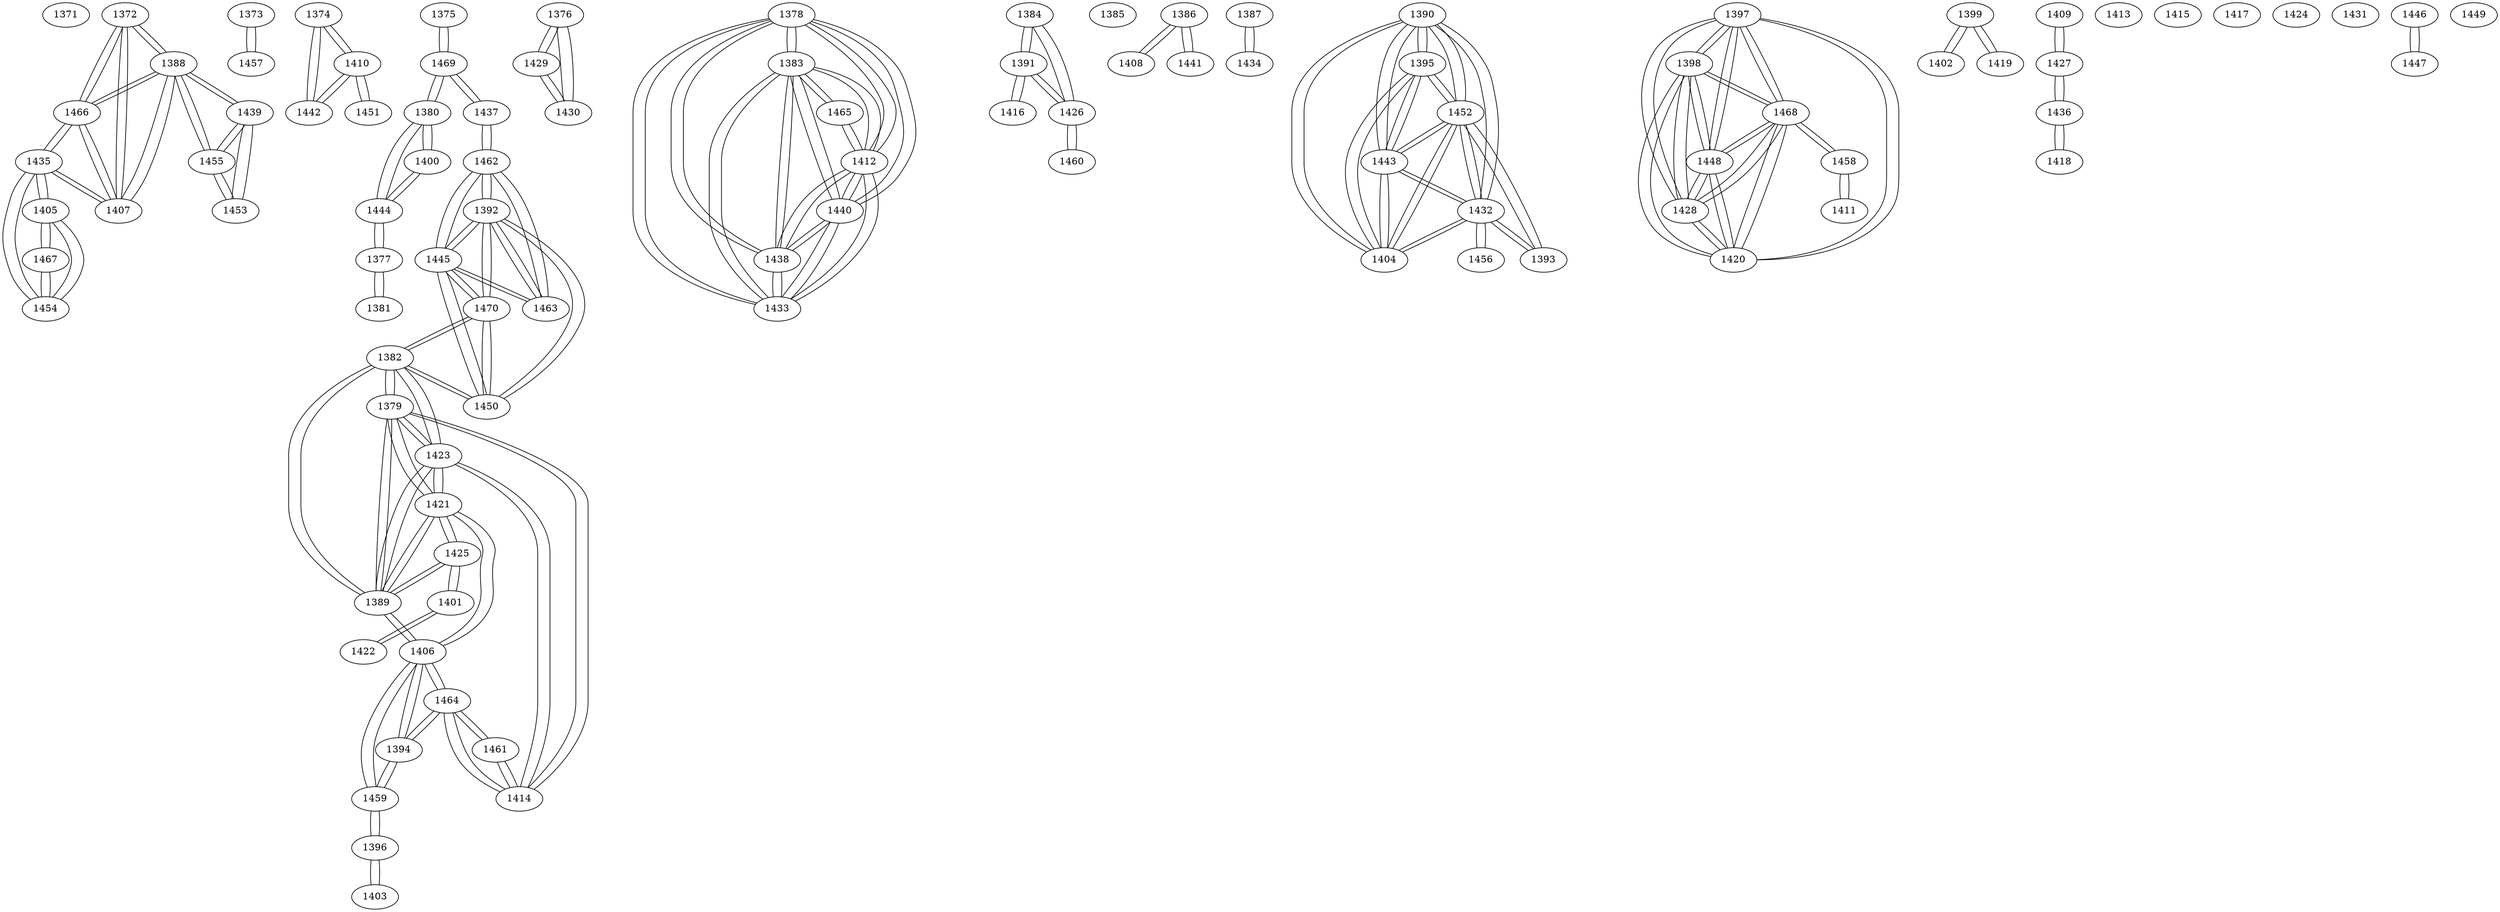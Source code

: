 graph {
    1371 [COORDINATE_X=0.9751275879337007,COORDINATE_Y=0.6307154386363968,]
    1372 [COORDINATE_X=0.8172461271561394,COORDINATE_Y=0.21210978803446778,]
    1373 [COORDINATE_X=0.990329061042027,COORDINATE_Y=0.4583546917016459,]
    1374 [COORDINATE_X=0.41370074577137395,COORDINATE_Y=0.8817923975809429,]
    1375 [COORDINATE_X=0.4241508064344297,COORDINATE_Y=0.5150179555829686,]
    1376 [COORDINATE_X=0.6404749023083874,COORDINATE_Y=0.042678841245696764,]
    1377 [COORDINATE_X=0.5218915638901603,COORDINATE_Y=0.24227171058130492,]
    1378 [COORDINATE_X=0.7894795740693901,COORDINATE_Y=0.6983246059152041,]
    1379 [COORDINATE_X=0.1482974875112164,COORDINATE_Y=0.2881810084528631,]
    1380 [COORDINATE_X=0.5559657295800051,COORDINATE_Y=0.4018071830217741,]
    1381 [COORDINATE_X=0.44575180366902456,COORDINATE_Y=0.22882515706277085,]
    1382 [COORDINATE_X=0.1660022786047679,COORDINATE_Y=0.3379594339234976,]
    1383 [COORDINATE_X=0.7553069456327208,COORDINATE_Y=0.7209390009779653,]
    1384 [COORDINATE_X=0.23840355333324736,COORDINATE_Y=0.637159640018843,]
    1385 [COORDINATE_X=0.4630783482436478,COORDINATE_Y=0.007672086230196995,]
    1386 [COORDINATE_X=0.02249807894173217,COORDINATE_Y=0.7389531907877086,]
    1387 [COORDINATE_X=0.5507796861759808,COORDINATE_Y=0.5827826237880543,]
    1388 [COORDINATE_X=0.7982567149685608,COORDINATE_Y=0.19914534385767624,]
    1389 [COORDINATE_X=0.1338074005609735,COORDINATE_Y=0.2528484713228466,]
    1390 [COORDINATE_X=0.7099488494173793,COORDINATE_Y=0.9183562629463933,]
    1391 [COORDINATE_X=0.20218104536660142,COORDINATE_Y=0.5784365555151709,]
    1392 [COORDINATE_X=0.26739084482630304,COORDINATE_Y=0.39473359753302006,]
    1393 [COORDINATE_X=0.66194156849646,COORDINATE_Y=0.8183444641263895,]
    1394 [COORDINATE_X=0.18968007047479662,COORDINATE_Y=0.13977579188610723,]
    1395 [COORDINATE_X=0.752786040522738,COORDINATE_Y=0.9409800793645572,]
    1396 [COORDINATE_X=0.07404721350379007,COORDINATE_Y=0.03907668219168425,]
    1397 [COORDINATE_X=0.8180111872214076,COORDINATE_Y=0.06978112441180506,]
    1398 [COORDINATE_X=0.841584595458577,COORDINATE_Y=0.10676288868431993,]
    1399 [COORDINATE_X=0.7552709634050244,COORDINATE_Y=0.4693334955235645,]
    1400 [COORDINATE_X=0.5568479661302785,COORDINATE_Y=0.3398435304598676,]
    1401 [COORDINATE_X=0.013911618436122541,COORDINATE_Y=0.33519131807268443,]
    1402 [COORDINATE_X=0.6746473675253448,COORDINATE_Y=0.4304490857282669,]
    1403 [COORDINATE_X=0.021610826884980616,COORDINATE_Y=0.05682584785500633,]
    1404 [COORDINATE_X=0.6620679851034336,COORDINATE_Y=0.9459970764601082,]
    1405 [COORDINATE_X=0.7930039256194017,COORDINATE_Y=0.34767474680179133,]
    1406 [COORDINATE_X=0.16433289289071618,COORDINATE_Y=0.1655838351514718,]
    1407 [COORDINATE_X=0.8676641679301654,COORDINATE_Y=0.2631645738952334,]
    1408 [COORDINATE_X=0.08702388609862621,COORDINATE_Y=0.7629472956088533,]
    1409 [COORDINATE_X=0.2438324672862464,COORDINATE_Y=0.8844151072434356,]
    1410 [COORDINATE_X=0.44227102212525626,COORDINATE_Y=0.8241804067043691,]
    1411 [COORDINATE_X=0.9752462357927425,COORDINATE_Y=0.0011114745075312404,]
    1412 [COORDINATE_X=0.7354854565928178,COORDINATE_Y=0.7271805853849237,]
    1413 [COORDINATE_X=0.06373775232773993,COORDINATE_Y=0.9808821724355047,]
    1414 [COORDINATE_X=0.237695724920716,COORDINATE_Y=0.2552776466725416,]
    1415 [COORDINATE_X=0.014143471588886736,COORDINATE_Y=0.47323644349293326,]
    1416 [COORDINATE_X=0.1588485129043674,COORDINATE_Y=0.524962301504188,]
    1417 [COORDINATE_X=0.29668773805369353,COORDINATE_Y=0.7266365198176543,]
    1418 [COORDINATE_X=0.45857653824314293,COORDINATE_Y=0.9930253777435579,]
    1419 [COORDINATE_X=0.7579687705936888,COORDINATE_Y=0.5414175892089643,]
    1420 [COORDINATE_X=0.8497409490950817,COORDINATE_Y=0.05541071720037494,]
    1421 [COORDINATE_X=0.09958323517754042,COORDINATE_Y=0.22768679963116656,]
    1422 [COORDINATE_X=0.06814503492926272,COORDINATE_Y=0.36054739715857376,]
    1423 [COORDINATE_X=0.16271432594506774,COORDINATE_Y=0.29074683850260064,]
    1424 [COORDINATE_X=0.9870334647113171,COORDINATE_Y=0.7471893396116578,]
    1425 [COORDINATE_X=0.04342799105515138,COORDINATE_Y=0.2438148704339318,]
    1426 [COORDINATE_X=0.26472524265178077,COORDINATE_Y=0.5422847013716259,]
    1427 [COORDINATE_X=0.3203603718230982,COORDINATE_Y=0.9369044929740096,]
    1428 [COORDINATE_X=0.8480168381214591,COORDINATE_Y=0.048538122329118694,]
    1429 [COORDINATE_X=0.6377586517692639,COORDINATE_Y=0.07253010179077002,]
    1430 [COORDINATE_X=0.6151408760913866,COORDINATE_Y=0.09759454995097328,]
    1431 [COORDINATE_X=0.9379970787213721,COORDINATE_Y=0.9316668448900153,]
    1432 [COORDINATE_X=0.6612090292433964,COORDINATE_Y=0.8932748956276766,]
    1433 [COORDINATE_X=0.8010440764083223,COORDINATE_Y=0.7111807526270603,]
    1434 [COORDINATE_X=0.5419496968762608,COORDINATE_Y=0.680394229091482,]
    1435 [COORDINATE_X=0.8468244238222313,COORDINATE_Y=0.33004577238466004,]
    1436 [COORDINATE_X=0.3627280103749546,COORDINATE_Y=0.9887859377179453,]
    1437 [COORDINATE_X=0.43152486517459165,COORDINATE_Y=0.4142650550725203,]
    1438 [COORDINATE_X=0.7820042497718289,COORDINATE_Y=0.7095325827965565,]
    1439 [COORDINATE_X=0.7132457873446101,COORDINATE_Y=0.1547734901638087,]
    1440 [COORDINATE_X=0.7569509461682637,COORDINATE_Y=0.7694661004513627,]
    1441 [COORDINATE_X=0.007721741170153784,COORDINATE_Y=0.6846239234842855,]
    1442 [COORDINATE_X=0.44551416138306255,COORDINATE_Y=0.8917645361694231,]
    1443 [COORDINATE_X=0.6793937606526829,COORDINATE_Y=0.9210132255507714,]
    1444 [COORDINATE_X=0.4990856692600174,COORDINATE_Y=0.33236148443091096,]
    1445 [COORDINATE_X=0.27588506587533346,COORDINATE_Y=0.41832595847257903,]
    1446 [COORDINATE_X=0.8246508202381372,COORDINATE_Y=0.8626417240247737,]
    1447 [COORDINATE_X=0.8452102982232298,COORDINATE_Y=0.8560215630285898,]
    1448 [COORDINATE_X=0.8305509151935502,COORDINATE_Y=0.07267795578467862,]
    1449 [COORDINATE_X=0.35707532349574667,COORDINATE_Y=0.07583295830347758,]
    1450 [COORDINATE_X=0.2561192584800819,COORDINATE_Y=0.3597481253491184,]
    1451 [COORDINATE_X=0.4988501739574076,COORDINATE_Y=0.7878576423992156,]
    1452 [COORDINATE_X=0.7026654530253043,COORDINATE_Y=0.9060378185443804,]
    1453 [COORDINATE_X=0.6899892935118005,COORDINATE_Y=0.1727425217537909,]
    1454 [COORDINATE_X=0.7511544660311055,COORDINATE_Y=0.3326270165389055,]
    1455 [COORDINATE_X=0.7127269926807946,COORDINATE_Y=0.21761926441925417,]
    1456 [COORDINATE_X=0.5681598103764524,COORDINATE_Y=0.8676445463271906,]
    1457 [COORDINATE_X=0.9483004728992935,COORDINATE_Y=0.4321230307459224,]
    1458 [COORDINATE_X=0.9547791258228653,COORDINATE_Y=0.040031142166701006,]
    1459 [COORDINATE_X=0.11973038291286686,COORDINATE_Y=0.09776570720306232,]
    1460 [COORDINATE_X=0.3265074892155603,COORDINATE_Y=0.5620619376196303,]
    1461 [COORDINATE_X=0.2518044216432893,COORDINATE_Y=0.23169671185627405,]
    1462 [COORDINATE_X=0.3647462554629324,COORDINATE_Y=0.37250568134295325,]
    1463 [COORDINATE_X=0.3337666882533493,COORDINATE_Y=0.4489260282629637,]
    1464 [COORDINATE_X=0.24500474178014697,COORDINATE_Y=0.21164384131945135,]
    1465 [COORDINATE_X=0.6952062865539902,COORDINATE_Y=0.6509807792304683,]
    1466 [COORDINATE_X=0.8399665179457823,COORDINATE_Y=0.25465881238646815,]
    1467 [COORDINATE_X=0.7286064465064317,COORDINATE_Y=0.3431721019383407,]
    1468 [COORDINATE_X=0.8727337892042798,COORDINATE_Y=0.06521635086629562,]
    1469 [COORDINATE_X=0.47252171628656947,COORDINATE_Y=0.4419429482820798,]
    1470 [COORDINATE_X=0.23115382283829844,COORDINATE_Y=0.3938743468865181,]
    1372 -- 1388
    1372 -- 1407
    1372 -- 1466
    1373 -- 1457
    1374 -- 1410
    1374 -- 1442
    1375 -- 1469
    1376 -- 1429
    1376 -- 1430
    1377 -- 1381
    1377 -- 1444
    1378 -- 1383
    1378 -- 1412
    1378 -- 1433
    1378 -- 1438
    1378 -- 1440
    1379 -- 1382
    1379 -- 1389
    1379 -- 1414
    1379 -- 1421
    1379 -- 1423
    1380 -- 1400
    1380 -- 1444
    1380 -- 1469
    1381 -- 1377
    1382 -- 1379
    1382 -- 1389
    1382 -- 1423
    1382 -- 1450
    1382 -- 1470
    1383 -- 1378
    1383 -- 1412
    1383 -- 1433
    1383 -- 1438
    1383 -- 1440
    1383 -- 1465
    1384 -- 1391
    1384 -- 1426
    1386 -- 1408
    1386 -- 1441
    1387 -- 1434
    1388 -- 1372
    1388 -- 1407
    1388 -- 1439
    1388 -- 1455
    1388 -- 1466
    1389 -- 1379
    1389 -- 1382
    1389 -- 1406
    1389 -- 1421
    1389 -- 1423
    1389 -- 1425
    1390 -- 1395
    1390 -- 1404
    1390 -- 1432
    1390 -- 1443
    1390 -- 1452
    1391 -- 1384
    1391 -- 1416
    1391 -- 1426
    1392 -- 1445
    1392 -- 1450
    1392 -- 1462
    1392 -- 1463
    1392 -- 1470
    1393 -- 1432
    1393 -- 1452
    1394 -- 1406
    1394 -- 1459
    1394 -- 1464
    1395 -- 1390
    1395 -- 1404
    1395 -- 1443
    1395 -- 1452
    1396 -- 1403
    1396 -- 1459
    1397 -- 1398
    1397 -- 1420
    1397 -- 1428
    1397 -- 1448
    1397 -- 1468
    1398 -- 1397
    1398 -- 1420
    1398 -- 1428
    1398 -- 1448
    1398 -- 1468
    1399 -- 1402
    1399 -- 1419
    1400 -- 1380
    1400 -- 1444
    1401 -- 1422
    1401 -- 1425
    1402 -- 1399
    1403 -- 1396
    1404 -- 1390
    1404 -- 1395
    1404 -- 1432
    1404 -- 1443
    1404 -- 1452
    1405 -- 1435
    1405 -- 1454
    1405 -- 1467
    1406 -- 1389
    1406 -- 1394
    1406 -- 1421
    1406 -- 1459
    1406 -- 1464
    1407 -- 1372
    1407 -- 1388
    1407 -- 1435
    1407 -- 1466
    1408 -- 1386
    1409 -- 1427
    1410 -- 1374
    1410 -- 1442
    1410 -- 1451
    1411 -- 1458
    1412 -- 1378
    1412 -- 1383
    1412 -- 1433
    1412 -- 1438
    1412 -- 1440
    1412 -- 1465
    1414 -- 1379
    1414 -- 1423
    1414 -- 1461
    1414 -- 1464
    1416 -- 1391
    1418 -- 1436
    1419 -- 1399
    1420 -- 1397
    1420 -- 1398
    1420 -- 1428
    1420 -- 1448
    1420 -- 1468
    1421 -- 1379
    1421 -- 1389
    1421 -- 1406
    1421 -- 1423
    1421 -- 1425
    1422 -- 1401
    1423 -- 1379
    1423 -- 1382
    1423 -- 1389
    1423 -- 1414
    1423 -- 1421
    1425 -- 1389
    1425 -- 1401
    1425 -- 1421
    1426 -- 1384
    1426 -- 1391
    1426 -- 1460
    1427 -- 1409
    1427 -- 1436
    1428 -- 1397
    1428 -- 1398
    1428 -- 1420
    1428 -- 1448
    1428 -- 1468
    1429 -- 1376
    1429 -- 1430
    1430 -- 1376
    1430 -- 1429
    1432 -- 1390
    1432 -- 1393
    1432 -- 1404
    1432 -- 1443
    1432 -- 1452
    1432 -- 1456
    1433 -- 1378
    1433 -- 1383
    1433 -- 1412
    1433 -- 1438
    1433 -- 1440
    1434 -- 1387
    1435 -- 1405
    1435 -- 1407
    1435 -- 1454
    1435 -- 1466
    1436 -- 1418
    1436 -- 1427
    1437 -- 1462
    1437 -- 1469
    1438 -- 1378
    1438 -- 1383
    1438 -- 1412
    1438 -- 1433
    1438 -- 1440
    1439 -- 1388
    1439 -- 1453
    1439 -- 1455
    1440 -- 1378
    1440 -- 1383
    1440 -- 1412
    1440 -- 1433
    1440 -- 1438
    1441 -- 1386
    1442 -- 1374
    1442 -- 1410
    1443 -- 1390
    1443 -- 1395
    1443 -- 1404
    1443 -- 1432
    1443 -- 1452
    1444 -- 1377
    1444 -- 1380
    1444 -- 1400
    1445 -- 1392
    1445 -- 1450
    1445 -- 1462
    1445 -- 1463
    1445 -- 1470
    1446 -- 1447
    1447 -- 1446
    1448 -- 1397
    1448 -- 1398
    1448 -- 1420
    1448 -- 1428
    1448 -- 1468
    1450 -- 1382
    1450 -- 1392
    1450 -- 1445
    1450 -- 1470
    1451 -- 1410
    1452 -- 1390
    1452 -- 1393
    1452 -- 1395
    1452 -- 1404
    1452 -- 1432
    1452 -- 1443
    1453 -- 1439
    1453 -- 1455
    1454 -- 1405
    1454 -- 1435
    1454 -- 1467
    1455 -- 1388
    1455 -- 1439
    1455 -- 1453
    1456 -- 1432
    1457 -- 1373
    1458 -- 1411
    1458 -- 1468
    1459 -- 1394
    1459 -- 1396
    1459 -- 1406
    1460 -- 1426
    1461 -- 1414
    1461 -- 1464
    1462 -- 1392
    1462 -- 1437
    1462 -- 1445
    1462 -- 1463
    1463 -- 1392
    1463 -- 1445
    1463 -- 1462
    1464 -- 1394
    1464 -- 1406
    1464 -- 1414
    1464 -- 1461
    1465 -- 1383
    1465 -- 1412
    1466 -- 1372
    1466 -- 1388
    1466 -- 1407
    1466 -- 1435
    1467 -- 1405
    1467 -- 1454
    1468 -- 1397
    1468 -- 1398
    1468 -- 1420
    1468 -- 1428
    1468 -- 1448
    1468 -- 1458
    1469 -- 1375
    1469 -- 1380
    1469 -- 1437
    1470 -- 1382
    1470 -- 1392
    1470 -- 1445
    1470 -- 1450
}
